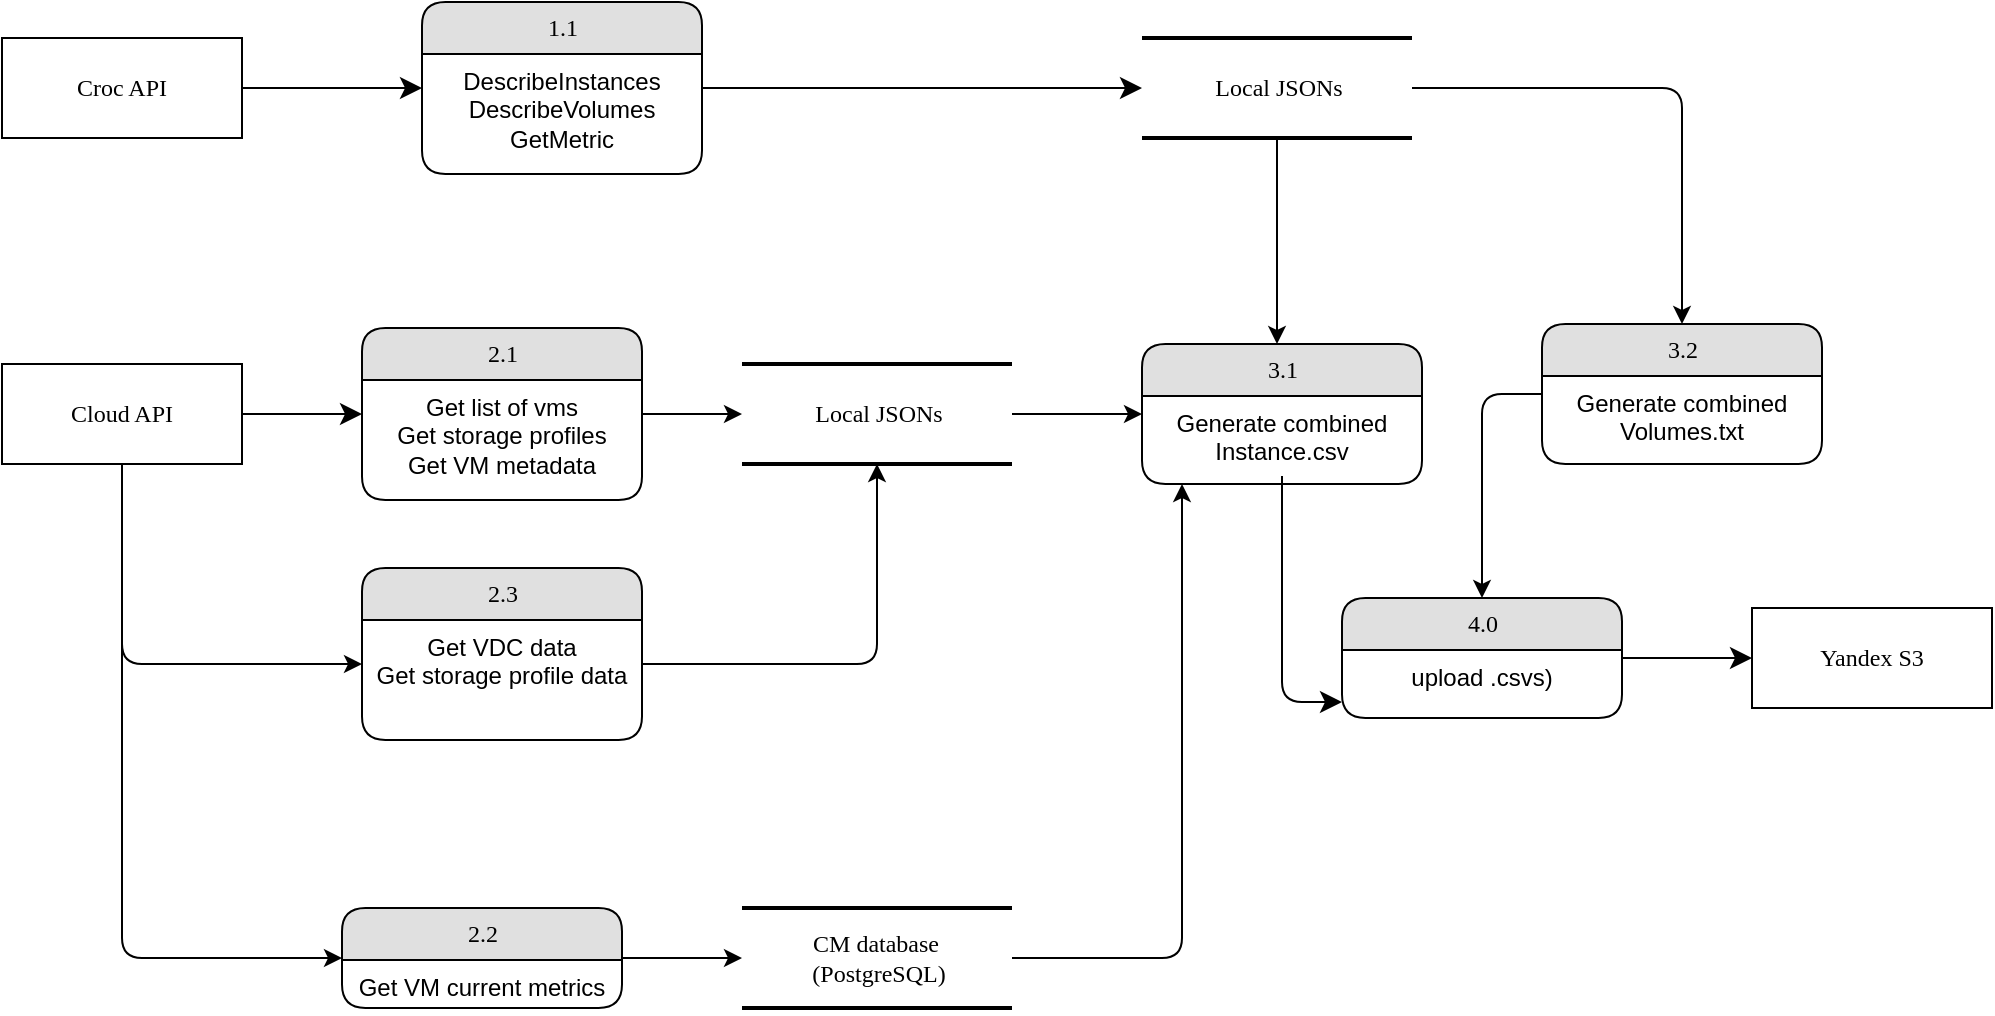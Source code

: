 <mxfile version="24.6.0" type="github">
  <diagram name="Page-1" id="52a04d89-c75d-2922-d76d-85b35f80e030">
    <mxGraphModel dx="1100" dy="645" grid="1" gridSize="10" guides="1" tooltips="1" connect="1" arrows="1" fold="1" page="1" pageScale="1" pageWidth="1100" pageHeight="850" background="none" math="0" shadow="0">
      <root>
        <mxCell id="0" />
        <mxCell id="1" parent="0" />
        <mxCell id="kcyztwDSL00C7o8e_8Dl-31" style="edgeStyle=orthogonalEdgeStyle;rounded=1;orthogonalLoop=1;jettySize=auto;html=1;curved=0;" edge="1" parent="1" source="21ea969265ad0168-30" target="1fdf3b25b50cf41e-7">
          <mxGeometry relative="1" as="geometry">
            <Array as="points">
              <mxPoint x="670" y="208" />
            </Array>
          </mxGeometry>
        </mxCell>
        <mxCell id="kcyztwDSL00C7o8e_8Dl-32" style="edgeStyle=orthogonalEdgeStyle;rounded=1;orthogonalLoop=1;jettySize=auto;html=1;curved=0;" edge="1" parent="1" source="21ea969265ad0168-30" target="kcyztwDSL00C7o8e_8Dl-5">
          <mxGeometry relative="1" as="geometry">
            <Array as="points">
              <mxPoint x="900" y="80" />
            </Array>
          </mxGeometry>
        </mxCell>
        <mxCell id="21ea969265ad0168-30" value="Local JSONs" style="html=1;rounded=0;shadow=0;comic=0;labelBackgroundColor=none;strokeWidth=2;fontFamily=Verdana;fontSize=12;align=center;shape=mxgraph.ios7ui.horLines;" parent="1" vertex="1">
          <mxGeometry x="630" y="55" width="135" height="50" as="geometry" />
        </mxCell>
        <mxCell id="kcyztwDSL00C7o8e_8Dl-37" style="edgeStyle=orthogonalEdgeStyle;rounded=1;orthogonalLoop=1;jettySize=auto;html=1;curved=0;" edge="1" parent="1" source="17472293e6e8944d-4" target="1fdf3b25b50cf41e-7">
          <mxGeometry relative="1" as="geometry">
            <Array as="points">
              <mxPoint x="650" y="515" />
            </Array>
          </mxGeometry>
        </mxCell>
        <mxCell id="17472293e6e8944d-4" value="CM database&amp;nbsp;&lt;div&gt;(PostgreSQL)&lt;/div&gt;" style="html=1;rounded=0;shadow=0;comic=0;labelBackgroundColor=none;strokeWidth=2;fontFamily=Verdana;fontSize=12;align=center;shape=mxgraph.ios7ui.horLines;" parent="1" vertex="1">
          <mxGeometry x="430" y="490" width="135" height="50" as="geometry" />
        </mxCell>
        <mxCell id="1fdf3b25b50cf41e-27" style="edgeStyle=none;html=1;labelBackgroundColor=none;startFill=0;startSize=8;endFill=1;endSize=8;fontFamily=Verdana;fontSize=12;" parent="1" source="17472293e6e8944d-30" target="1fdf3b25b50cf41e-1" edge="1">
          <mxGeometry relative="1" as="geometry" />
        </mxCell>
        <mxCell id="17472293e6e8944d-30" value="Croc API" style="whiteSpace=wrap;html=1;rounded=0;shadow=0;comic=0;labelBackgroundColor=none;strokeWidth=1;fontFamily=Verdana;fontSize=12;align=center;" parent="1" vertex="1">
          <mxGeometry x="60" y="55" width="120" height="50" as="geometry" />
        </mxCell>
        <mxCell id="1fdf3b25b50cf41e-38" style="edgeStyle=orthogonalEdgeStyle;html=1;labelBackgroundColor=none;startFill=0;startSize=8;endFill=1;endSize=8;fontFamily=Verdana;fontSize=12;" parent="1" source="1fdf3b25b50cf41e-1" target="21ea969265ad0168-30" edge="1">
          <mxGeometry relative="1" as="geometry">
            <Array as="points">
              <mxPoint x="693" y="80" />
            </Array>
          </mxGeometry>
        </mxCell>
        <mxCell id="1fdf3b25b50cf41e-1" value="1.1" style="swimlane;html=1;fontStyle=0;childLayout=stackLayout;horizontal=1;startSize=26;fillColor=#e0e0e0;horizontalStack=0;resizeParent=1;resizeLast=0;collapsible=1;marginBottom=0;swimlaneFillColor=#ffffff;align=center;rounded=1;shadow=0;comic=0;labelBackgroundColor=none;strokeWidth=1;fontFamily=Verdana;fontSize=12" parent="1" vertex="1">
          <mxGeometry x="270" y="37" width="140" height="86" as="geometry" />
        </mxCell>
        <mxCell id="1fdf3b25b50cf41e-2" value="DescribeInstances&lt;div&gt;DescribeVolumes&lt;/div&gt;&lt;div&gt;GetMetric&lt;/div&gt;" style="text;html=1;strokeColor=none;fillColor=none;spacingLeft=4;spacingRight=4;whiteSpace=wrap;overflow=hidden;rotatable=0;points=[[0,0.5],[1,0.5]];portConstraint=eastwest;align=center;" parent="1fdf3b25b50cf41e-1" vertex="1">
          <mxGeometry y="26" width="140" height="44" as="geometry" />
        </mxCell>
        <mxCell id="1fdf3b25b50cf41e-7" value="3.1" style="swimlane;html=1;fontStyle=0;childLayout=stackLayout;horizontal=1;startSize=26;fillColor=#e0e0e0;horizontalStack=0;resizeParent=1;resizeLast=0;collapsible=1;marginBottom=0;swimlaneFillColor=#ffffff;align=center;rounded=1;shadow=0;comic=0;labelBackgroundColor=none;strokeWidth=1;fontFamily=Verdana;fontSize=12" parent="1" vertex="1">
          <mxGeometry x="630" y="208" width="140" height="70" as="geometry" />
        </mxCell>
        <mxCell id="1fdf3b25b50cf41e-8" value="Generate combined Instance.csv" style="text;html=1;strokeColor=none;fillColor=none;spacingLeft=4;spacingRight=4;whiteSpace=wrap;overflow=hidden;rotatable=0;points=[[0,0.5],[1,0.5]];portConstraint=eastwest;align=center;" parent="1fdf3b25b50cf41e-7" vertex="1">
          <mxGeometry y="26" width="140" height="40" as="geometry" />
        </mxCell>
        <mxCell id="1fdf3b25b50cf41e-9" value="4.0" style="swimlane;html=1;fontStyle=0;childLayout=stackLayout;horizontal=1;startSize=26;fillColor=#e0e0e0;horizontalStack=0;resizeParent=1;resizeLast=0;collapsible=1;marginBottom=0;swimlaneFillColor=#ffffff;align=center;rounded=1;shadow=0;comic=0;labelBackgroundColor=none;strokeWidth=1;fontFamily=Verdana;fontSize=12" parent="1" vertex="1">
          <mxGeometry x="730" y="335" width="140" height="60" as="geometry">
            <mxRectangle x="250" y="153" width="60" height="30" as="alternateBounds" />
          </mxGeometry>
        </mxCell>
        <mxCell id="1fdf3b25b50cf41e-10" value="upload .csvs)" style="text;html=1;strokeColor=none;fillColor=none;spacingLeft=4;spacingRight=4;whiteSpace=wrap;overflow=hidden;rotatable=0;points=[[0,0.5],[1,0.5]];portConstraint=eastwest;align=center;" parent="1fdf3b25b50cf41e-9" vertex="1">
          <mxGeometry y="26" width="140" height="34" as="geometry" />
        </mxCell>
        <mxCell id="1fdf3b25b50cf41e-45" style="edgeStyle=none;html=1;labelBackgroundColor=none;startFill=0;startSize=8;endFill=1;endSize=8;fontFamily=Verdana;fontSize=12;" parent="1" source="1fdf3b25b50cf41e-9" target="1fdf3b25b50cf41e-26" edge="1">
          <mxGeometry relative="1" as="geometry">
            <mxPoint x="507.196" y="677" as="sourcePoint" />
          </mxGeometry>
        </mxCell>
        <mxCell id="1fdf3b25b50cf41e-26" value="Yandex S3" style="whiteSpace=wrap;html=1;rounded=0;shadow=0;comic=0;labelBackgroundColor=none;strokeWidth=1;fontFamily=Verdana;fontSize=12;align=center;" parent="1" vertex="1">
          <mxGeometry x="935" y="340" width="120" height="50" as="geometry" />
        </mxCell>
        <mxCell id="kcyztwDSL00C7o8e_8Dl-36" style="edgeStyle=orthogonalEdgeStyle;rounded=0;orthogonalLoop=1;jettySize=auto;html=1;" edge="1" parent="1" source="kcyztwDSL00C7o8e_8Dl-2" target="1fdf3b25b50cf41e-7">
          <mxGeometry relative="1" as="geometry" />
        </mxCell>
        <mxCell id="kcyztwDSL00C7o8e_8Dl-2" value="Local JSONs" style="html=1;rounded=0;shadow=0;comic=0;labelBackgroundColor=none;strokeWidth=2;fontFamily=Verdana;fontSize=12;align=center;shape=mxgraph.ios7ui.horLines;" vertex="1" parent="1">
          <mxGeometry x="430" y="218" width="135" height="50" as="geometry" />
        </mxCell>
        <mxCell id="kcyztwDSL00C7o8e_8Dl-28" style="edgeStyle=orthogonalEdgeStyle;rounded=1;orthogonalLoop=1;jettySize=auto;html=1;entryX=0;entryY=0.5;entryDx=0;entryDy=0;curved=0;" edge="1" parent="1" source="kcyztwDSL00C7o8e_8Dl-3" target="kcyztwDSL00C7o8e_8Dl-21">
          <mxGeometry relative="1" as="geometry" />
        </mxCell>
        <mxCell id="kcyztwDSL00C7o8e_8Dl-29" style="edgeStyle=orthogonalEdgeStyle;rounded=1;orthogonalLoop=1;jettySize=auto;html=1;curved=0;" edge="1" parent="1" source="kcyztwDSL00C7o8e_8Dl-3" target="kcyztwDSL00C7o8e_8Dl-16">
          <mxGeometry relative="1" as="geometry">
            <Array as="points">
              <mxPoint x="120" y="515" />
            </Array>
          </mxGeometry>
        </mxCell>
        <mxCell id="kcyztwDSL00C7o8e_8Dl-3" value="Cloud API" style="whiteSpace=wrap;html=1;rounded=0;shadow=0;comic=0;labelBackgroundColor=none;strokeWidth=1;fontFamily=Verdana;fontSize=12;align=center;" vertex="1" parent="1">
          <mxGeometry x="60" y="218" width="120" height="50" as="geometry" />
        </mxCell>
        <mxCell id="kcyztwDSL00C7o8e_8Dl-30" style="edgeStyle=orthogonalEdgeStyle;rounded=1;orthogonalLoop=1;jettySize=auto;html=1;curved=0;" edge="1" parent="1" source="kcyztwDSL00C7o8e_8Dl-5" target="1fdf3b25b50cf41e-9">
          <mxGeometry relative="1" as="geometry">
            <Array as="points">
              <mxPoint x="800" y="330" />
              <mxPoint x="800" y="330" />
            </Array>
          </mxGeometry>
        </mxCell>
        <mxCell id="kcyztwDSL00C7o8e_8Dl-5" value="3.2" style="swimlane;html=1;fontStyle=0;childLayout=stackLayout;horizontal=1;startSize=26;fillColor=#e0e0e0;horizontalStack=0;resizeParent=1;resizeLast=0;collapsible=1;marginBottom=0;swimlaneFillColor=#ffffff;align=center;rounded=1;shadow=0;comic=0;labelBackgroundColor=none;strokeWidth=1;fontFamily=Verdana;fontSize=12" vertex="1" parent="1">
          <mxGeometry x="830" y="198" width="140" height="70" as="geometry" />
        </mxCell>
        <mxCell id="kcyztwDSL00C7o8e_8Dl-6" value="Generate combined Volumes.txt" style="text;html=1;strokeColor=none;fillColor=none;spacingLeft=4;spacingRight=4;whiteSpace=wrap;overflow=hidden;rotatable=0;points=[[0,0.5],[1,0.5]];portConstraint=eastwest;align=center;" vertex="1" parent="kcyztwDSL00C7o8e_8Dl-5">
          <mxGeometry y="26" width="140" height="44" as="geometry" />
        </mxCell>
        <mxCell id="kcyztwDSL00C7o8e_8Dl-11" style="edgeStyle=orthogonalEdgeStyle;html=1;labelBackgroundColor=none;startFill=0;startSize=8;endFill=1;endSize=8;fontFamily=Verdana;fontSize=12;" edge="1" parent="1" source="1fdf3b25b50cf41e-8" target="1fdf3b25b50cf41e-10">
          <mxGeometry relative="1" as="geometry">
            <Array as="points">
              <mxPoint x="700" y="387" />
            </Array>
            <mxPoint x="600" y="497" as="sourcePoint" />
            <mxPoint x="883" y="522" as="targetPoint" />
          </mxGeometry>
        </mxCell>
        <mxCell id="kcyztwDSL00C7o8e_8Dl-34" style="edgeStyle=orthogonalEdgeStyle;rounded=0;orthogonalLoop=1;jettySize=auto;html=1;" edge="1" parent="1" source="kcyztwDSL00C7o8e_8Dl-16" target="17472293e6e8944d-4">
          <mxGeometry relative="1" as="geometry" />
        </mxCell>
        <mxCell id="kcyztwDSL00C7o8e_8Dl-16" value="2.2" style="swimlane;html=1;fontStyle=0;childLayout=stackLayout;horizontal=1;startSize=26;fillColor=#e0e0e0;horizontalStack=0;resizeParent=1;resizeLast=0;collapsible=1;marginBottom=0;swimlaneFillColor=#ffffff;align=center;rounded=1;shadow=0;comic=0;labelBackgroundColor=none;strokeWidth=1;fontFamily=Verdana;fontSize=12" vertex="1" parent="1">
          <mxGeometry x="230" y="490" width="140" height="50" as="geometry" />
        </mxCell>
        <mxCell id="kcyztwDSL00C7o8e_8Dl-17" value="Get VM current metrics" style="text;html=1;strokeColor=none;fillColor=none;spacingLeft=4;spacingRight=4;whiteSpace=wrap;overflow=hidden;rotatable=0;points=[[0,0.5],[1,0.5]];portConstraint=eastwest;align=center;" vertex="1" parent="kcyztwDSL00C7o8e_8Dl-16">
          <mxGeometry y="26" width="140" height="24" as="geometry" />
        </mxCell>
        <mxCell id="kcyztwDSL00C7o8e_8Dl-33" style="edgeStyle=orthogonalEdgeStyle;rounded=0;orthogonalLoop=1;jettySize=auto;html=1;" edge="1" parent="1" source="kcyztwDSL00C7o8e_8Dl-18" target="kcyztwDSL00C7o8e_8Dl-2">
          <mxGeometry relative="1" as="geometry" />
        </mxCell>
        <mxCell id="kcyztwDSL00C7o8e_8Dl-18" value="2.1" style="swimlane;html=1;fontStyle=0;childLayout=stackLayout;horizontal=1;startSize=26;fillColor=#e0e0e0;horizontalStack=0;resizeParent=1;resizeLast=0;collapsible=1;marginBottom=0;swimlaneFillColor=#ffffff;align=center;rounded=1;shadow=0;comic=0;labelBackgroundColor=none;strokeWidth=1;fontFamily=Verdana;fontSize=12" vertex="1" parent="1">
          <mxGeometry x="240" y="200" width="140" height="86" as="geometry" />
        </mxCell>
        <mxCell id="kcyztwDSL00C7o8e_8Dl-19" value="Get list of vms&lt;div&gt;Get storage profiles&lt;/div&gt;&lt;div&gt;Get VM metadata&lt;/div&gt;" style="text;html=1;strokeColor=none;fillColor=none;spacingLeft=4;spacingRight=4;whiteSpace=wrap;overflow=hidden;rotatable=0;points=[[0,0.5],[1,0.5]];portConstraint=eastwest;align=center;" vertex="1" parent="kcyztwDSL00C7o8e_8Dl-18">
          <mxGeometry y="26" width="140" height="44" as="geometry" />
        </mxCell>
        <mxCell id="kcyztwDSL00C7o8e_8Dl-20" value="2.3" style="swimlane;html=1;fontStyle=0;childLayout=stackLayout;horizontal=1;startSize=26;fillColor=#e0e0e0;horizontalStack=0;resizeParent=1;resizeLast=0;collapsible=1;marginBottom=0;swimlaneFillColor=#ffffff;align=center;rounded=1;shadow=0;comic=0;labelBackgroundColor=none;strokeWidth=1;fontFamily=Verdana;fontSize=12" vertex="1" parent="1">
          <mxGeometry x="240" y="320" width="140" height="86" as="geometry" />
        </mxCell>
        <mxCell id="kcyztwDSL00C7o8e_8Dl-21" value="&lt;div&gt;Get VDC data&lt;/div&gt;&lt;div&gt;Get storage profile data&lt;/div&gt;" style="text;html=1;strokeColor=none;fillColor=none;spacingLeft=4;spacingRight=4;whiteSpace=wrap;overflow=hidden;rotatable=0;points=[[0,0.5],[1,0.5]];portConstraint=eastwest;align=center;" vertex="1" parent="kcyztwDSL00C7o8e_8Dl-20">
          <mxGeometry y="26" width="140" height="44" as="geometry" />
        </mxCell>
        <mxCell id="kcyztwDSL00C7o8e_8Dl-22" style="edgeStyle=none;html=1;labelBackgroundColor=none;startFill=0;startSize=8;endFill=1;endSize=8;fontFamily=Verdana;fontSize=12;exitX=1;exitY=0.5;exitDx=0;exitDy=0;" edge="1" parent="1" source="kcyztwDSL00C7o8e_8Dl-3" target="kcyztwDSL00C7o8e_8Dl-18">
          <mxGeometry relative="1" as="geometry">
            <mxPoint x="150" y="242.47" as="sourcePoint" />
            <mxPoint x="240" y="243.47" as="targetPoint" />
          </mxGeometry>
        </mxCell>
        <mxCell id="kcyztwDSL00C7o8e_8Dl-38" style="edgeStyle=orthogonalEdgeStyle;rounded=1;orthogonalLoop=1;jettySize=auto;html=1;curved=0;" edge="1" parent="1" source="kcyztwDSL00C7o8e_8Dl-21" target="kcyztwDSL00C7o8e_8Dl-2">
          <mxGeometry relative="1" as="geometry" />
        </mxCell>
      </root>
    </mxGraphModel>
  </diagram>
</mxfile>
